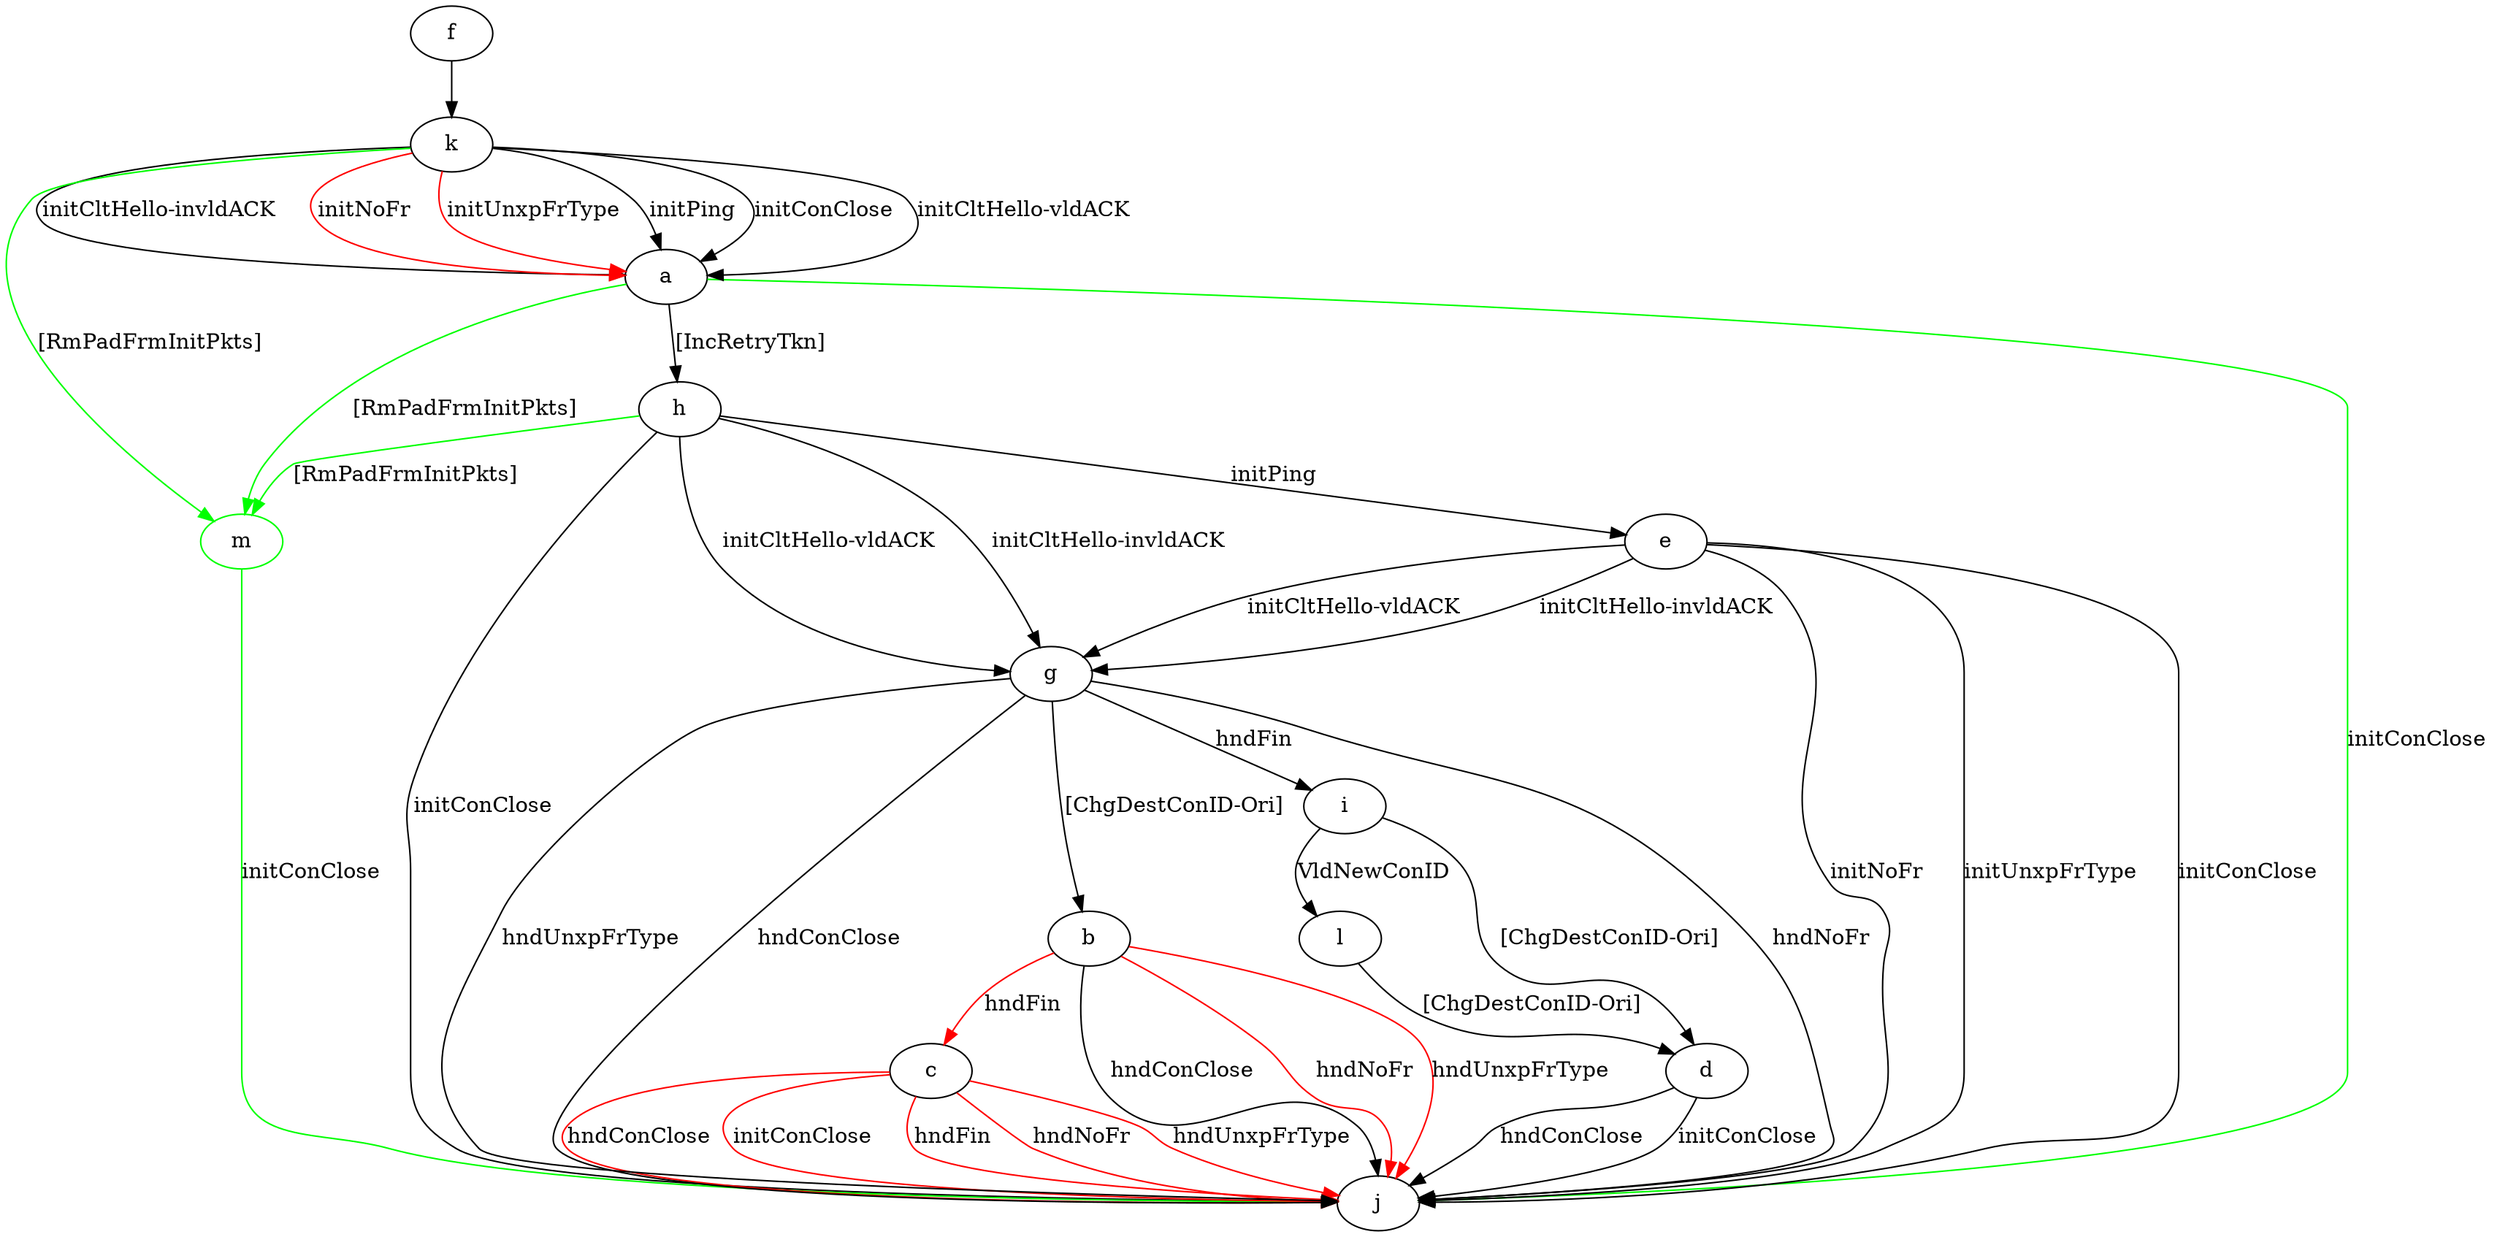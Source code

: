 digraph "" {
	a -> h	[key=0,
		label="[IncRetryTkn] "];
	a -> j	[key=0,
		color=green,
		label="initConClose "];
	m	[color=green];
	a -> m	[key=0,
		color=green,
		label="[RmPadFrmInitPkts] "];
	b -> c	[key=0,
		color=red,
		label="hndFin "];
	b -> j	[key=0,
		label="hndConClose "];
	b -> j	[key=1,
		color=red,
		label="hndNoFr "];
	b -> j	[key=2,
		color=red,
		label="hndUnxpFrType "];
	c -> j	[key=0,
		color=red,
		label="initConClose "];
	c -> j	[key=1,
		color=red,
		label="hndFin "];
	c -> j	[key=2,
		color=red,
		label="hndNoFr "];
	c -> j	[key=3,
		color=red,
		label="hndUnxpFrType "];
	c -> j	[key=4,
		color=red,
		label="hndConClose "];
	d -> j	[key=0,
		label="initConClose "];
	d -> j	[key=1,
		label="hndConClose "];
	e -> g	[key=0,
		label="initCltHello-vldACK "];
	e -> g	[key=1,
		label="initCltHello-invldACK "];
	e -> j	[key=0,
		label="initConClose "];
	e -> j	[key=1,
		label="initNoFr "];
	e -> j	[key=2,
		label="initUnxpFrType "];
	f -> k	[key=0];
	g -> b	[key=0,
		label="[ChgDestConID-Ori] "];
	g -> i	[key=0,
		label="hndFin "];
	g -> j	[key=0,
		label="hndNoFr "];
	g -> j	[key=1,
		label="hndUnxpFrType "];
	g -> j	[key=2,
		label="hndConClose "];
	h -> e	[key=0,
		label="initPing "];
	h -> g	[key=0,
		label="initCltHello-vldACK "];
	h -> g	[key=1,
		label="initCltHello-invldACK "];
	h -> j	[key=0,
		label="initConClose "];
	h -> m	[key=0,
		color=green,
		label="[RmPadFrmInitPkts] "];
	i -> d	[key=0,
		label="[ChgDestConID-Ori] "];
	i -> l	[key=0,
		label="VldNewConID "];
	k -> a	[key=0,
		label="initPing "];
	k -> a	[key=1,
		label="initConClose "];
	k -> a	[key=2,
		label="initCltHello-vldACK "];
	k -> a	[key=3,
		label="initCltHello-invldACK "];
	k -> a	[key=4,
		color=red,
		label="initNoFr "];
	k -> a	[key=5,
		color=red,
		label="initUnxpFrType "];
	k -> m	[key=0,
		color=green,
		label="[RmPadFrmInitPkts] "];
	l -> d	[key=0,
		label="[ChgDestConID-Ori] "];
	m -> j	[key=0,
		color=green,
		label="initConClose "];
}
